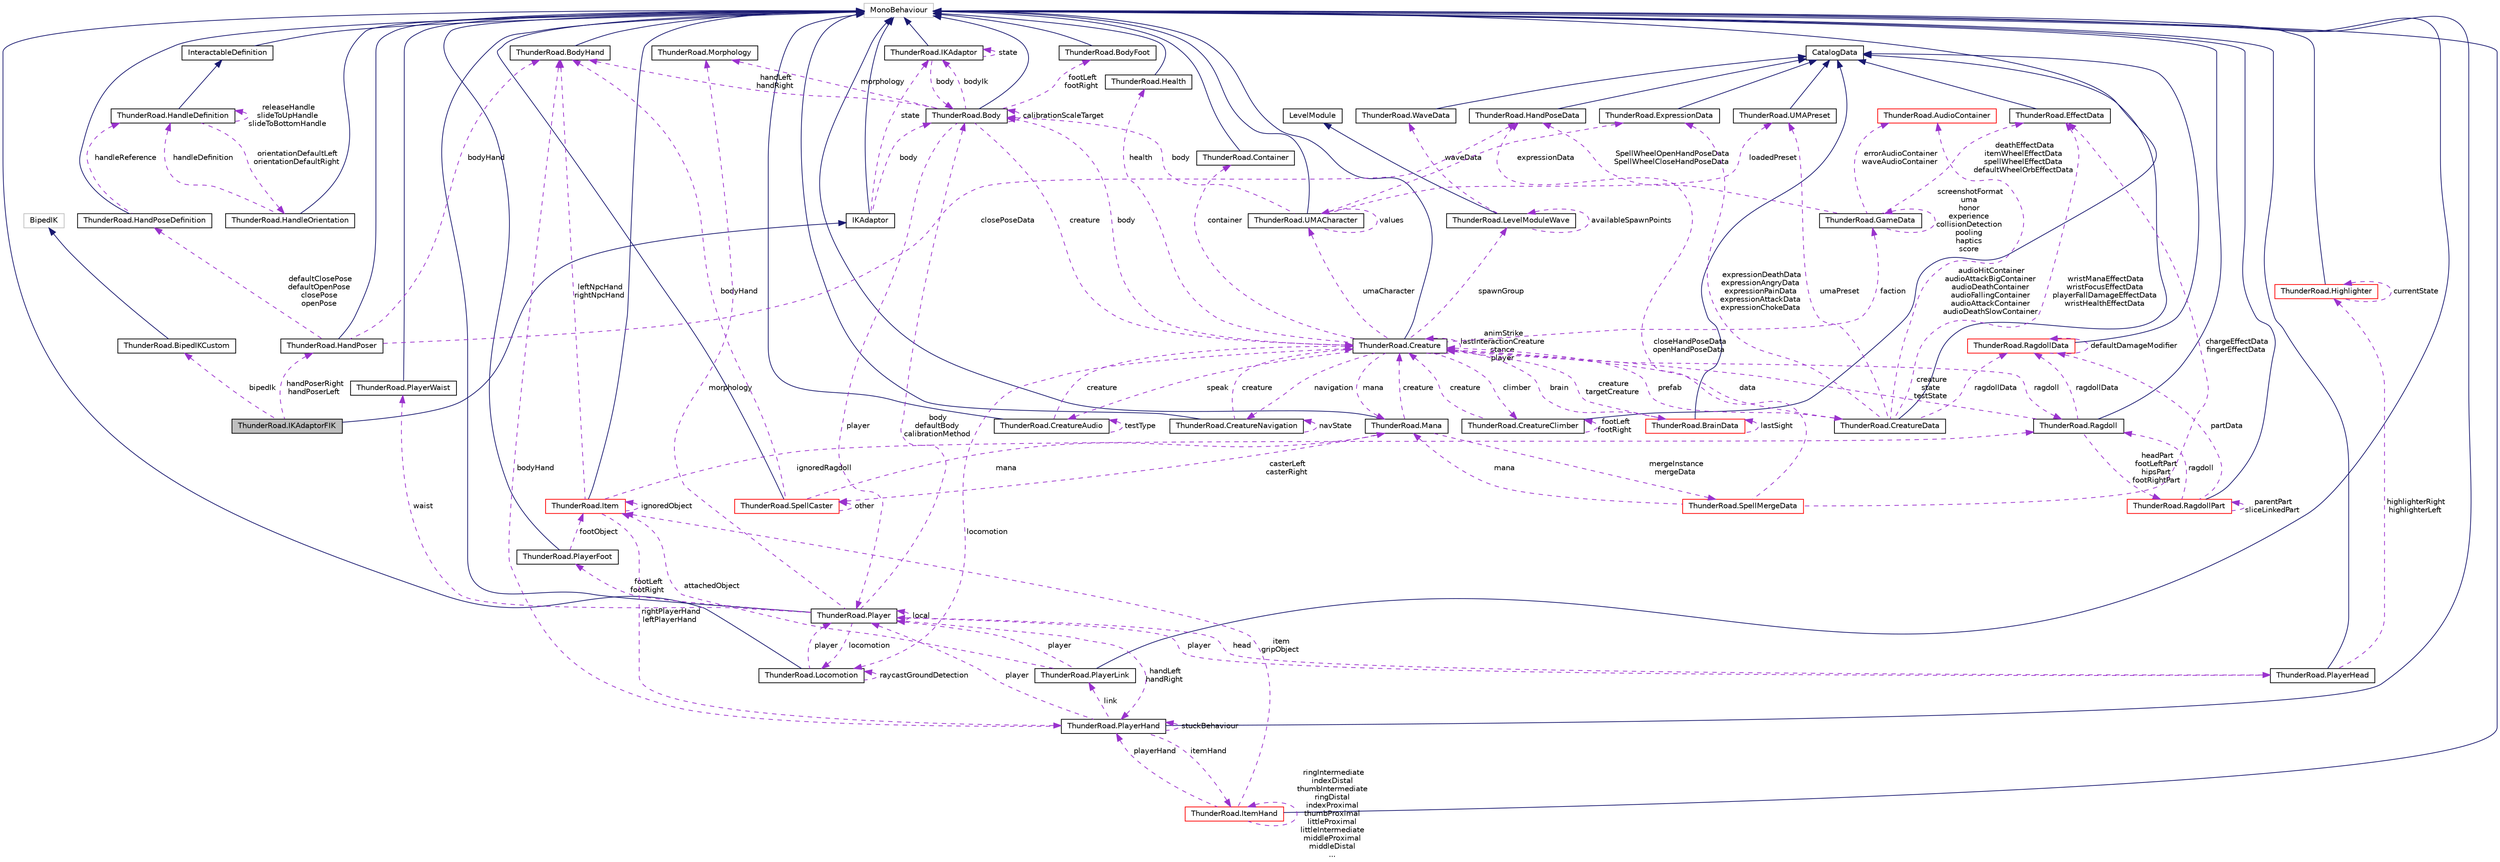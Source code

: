 digraph "ThunderRoad.IKAdaptorFIK"
{
 // LATEX_PDF_SIZE
  edge [fontname="Helvetica",fontsize="10",labelfontname="Helvetica",labelfontsize="10"];
  node [fontname="Helvetica",fontsize="10",shape=record];
  Node1 [label="ThunderRoad.IKAdaptorFIK",height=0.2,width=0.4,color="black", fillcolor="grey75", style="filled", fontcolor="black",tooltip="Class IKAdaptorFIK. Implements the ThunderRoad.IKAdaptor"];
  Node2 -> Node1 [dir="back",color="midnightblue",fontsize="10",style="solid",fontname="Helvetica"];
  Node2 [label="IKAdaptor",height=0.2,width=0.4,color="black", fillcolor="white", style="filled",URL="$class_thunder_road_1_1_i_k_adaptor.html",tooltip="Class IKAdaptor. Implements the UnityEngine.MonoBehaviour"];
  Node3 -> Node2 [dir="back",color="midnightblue",fontsize="10",style="solid",fontname="Helvetica"];
  Node3 [label="MonoBehaviour",height=0.2,width=0.4,color="grey75", fillcolor="white", style="filled",tooltip=" "];
  Node4 -> Node2 [dir="back",color="darkorchid3",fontsize="10",style="dashed",label=" state" ,fontname="Helvetica"];
  Node4 [label="ThunderRoad.IKAdaptor",height=0.2,width=0.4,color="black", fillcolor="white", style="filled",URL="$class_thunder_road_1_1_i_k_adaptor.html",tooltip="Class IKAdaptor. Implements the UnityEngine.MonoBehaviour"];
  Node3 -> Node4 [dir="back",color="midnightblue",fontsize="10",style="solid",fontname="Helvetica"];
  Node4 -> Node4 [dir="back",color="darkorchid3",fontsize="10",style="dashed",label=" state" ,fontname="Helvetica"];
  Node5 -> Node4 [dir="back",color="darkorchid3",fontsize="10",style="dashed",label=" body" ,fontname="Helvetica"];
  Node5 [label="ThunderRoad.Body",height=0.2,width=0.4,color="black", fillcolor="white", style="filled",URL="$class_thunder_road_1_1_body.html",tooltip="Class Body. Implements the UnityEngine.MonoBehaviour"];
  Node3 -> Node5 [dir="back",color="midnightblue",fontsize="10",style="solid",fontname="Helvetica"];
  Node6 -> Node5 [dir="back",color="darkorchid3",fontsize="10",style="dashed",label=" player" ,fontname="Helvetica"];
  Node6 [label="ThunderRoad.Player",height=0.2,width=0.4,color="black", fillcolor="white", style="filled",URL="$class_thunder_road_1_1_player.html",tooltip="Class Player. Implements the UnityEngine.MonoBehaviour"];
  Node3 -> Node6 [dir="back",color="midnightblue",fontsize="10",style="solid",fontname="Helvetica"];
  Node7 -> Node6 [dir="back",color="darkorchid3",fontsize="10",style="dashed",label=" footLeft\nfootRight" ,fontname="Helvetica"];
  Node7 [label="ThunderRoad.PlayerFoot",height=0.2,width=0.4,color="black", fillcolor="white", style="filled",URL="$class_thunder_road_1_1_player_foot.html",tooltip="Class PlayerFoot. Implements the UnityEngine.MonoBehaviour"];
  Node3 -> Node7 [dir="back",color="midnightblue",fontsize="10",style="solid",fontname="Helvetica"];
  Node8 -> Node7 [dir="back",color="darkorchid3",fontsize="10",style="dashed",label=" footObject" ,fontname="Helvetica"];
  Node8 [label="ThunderRoad.Item",height=0.2,width=0.4,color="red", fillcolor="white", style="filled",URL="$class_thunder_road_1_1_item.html",tooltip="Class Item. Implements the UnityEngine.MonoBehaviour"];
  Node3 -> Node8 [dir="back",color="midnightblue",fontsize="10",style="solid",fontname="Helvetica"];
  Node47 -> Node8 [dir="back",color="darkorchid3",fontsize="10",style="dashed",label=" ignoredRagdoll" ,fontname="Helvetica"];
  Node47 [label="ThunderRoad.Ragdoll",height=0.2,width=0.4,color="black", fillcolor="white", style="filled",URL="$class_thunder_road_1_1_ragdoll.html",tooltip="Class Ragdoll. Implements the UnityEngine.MonoBehaviour"];
  Node3 -> Node47 [dir="back",color="midnightblue",fontsize="10",style="solid",fontname="Helvetica"];
  Node42 -> Node47 [dir="back",color="darkorchid3",fontsize="10",style="dashed",label=" ragdollData" ,fontname="Helvetica"];
  Node42 [label="ThunderRoad.RagdollData",height=0.2,width=0.4,color="red", fillcolor="white", style="filled",URL="$class_thunder_road_1_1_ragdoll_data.html",tooltip="Class RagdollData. Implements the ThunderRoad.CatalogData"];
  Node16 -> Node42 [dir="back",color="midnightblue",fontsize="10",style="solid",fontname="Helvetica"];
  Node16 [label="CatalogData",height=0.2,width=0.4,color="black", fillcolor="white", style="filled",URL="$class_thunder_road_1_1_catalog_data.html",tooltip="Class CatalogData."];
  Node42 -> Node42 [dir="back",color="darkorchid3",fontsize="10",style="dashed",label=" defaultDamageModifier" ,fontname="Helvetica"];
  Node48 -> Node47 [dir="back",color="darkorchid3",fontsize="10",style="dashed",label=" headPart\nfootLeftPart\nhipsPart\nfootRightPart" ,fontname="Helvetica"];
  Node48 [label="ThunderRoad.RagdollPart",height=0.2,width=0.4,color="red", fillcolor="white", style="filled",URL="$class_thunder_road_1_1_ragdoll_part.html",tooltip="Class RagdollPart. Implements the UnityEngine.MonoBehaviour"];
  Node3 -> Node48 [dir="back",color="midnightblue",fontsize="10",style="solid",fontname="Helvetica"];
  Node42 -> Node48 [dir="back",color="darkorchid3",fontsize="10",style="dashed",label=" partData" ,fontname="Helvetica"];
  Node48 -> Node48 [dir="back",color="darkorchid3",fontsize="10",style="dashed",label=" parentPart\nsliceLinkedPart" ,fontname="Helvetica"];
  Node47 -> Node48 [dir="back",color="darkorchid3",fontsize="10",style="dashed",label=" ragdoll" ,fontname="Helvetica"];
  Node34 -> Node47 [dir="back",color="darkorchid3",fontsize="10",style="dashed",label=" creature\nstate\ntestState" ,fontname="Helvetica"];
  Node34 [label="ThunderRoad.Creature",height=0.2,width=0.4,color="black", fillcolor="white", style="filled",URL="$class_thunder_road_1_1_creature.html",tooltip="Class Creature. Implements the UnityEngine.MonoBehaviour"];
  Node3 -> Node34 [dir="back",color="midnightblue",fontsize="10",style="solid",fontname="Helvetica"];
  Node35 -> Node34 [dir="back",color="darkorchid3",fontsize="10",style="dashed",label=" climber" ,fontname="Helvetica"];
  Node35 [label="ThunderRoad.CreatureClimber",height=0.2,width=0.4,color="black", fillcolor="white", style="filled",URL="$class_thunder_road_1_1_creature_climber.html",tooltip="Class CreatureClimber. Implements the UnityEngine.MonoBehaviour"];
  Node3 -> Node35 [dir="back",color="midnightblue",fontsize="10",style="solid",fontname="Helvetica"];
  Node35 -> Node35 [dir="back",color="darkorchid3",fontsize="10",style="dashed",label=" footLeft\nfootRight" ,fontname="Helvetica"];
  Node34 -> Node35 [dir="back",color="darkorchid3",fontsize="10",style="dashed",label=" creature" ,fontname="Helvetica"];
  Node36 -> Node34 [dir="back",color="darkorchid3",fontsize="10",style="dashed",label=" health" ,fontname="Helvetica"];
  Node36 [label="ThunderRoad.Health",height=0.2,width=0.4,color="black", fillcolor="white", style="filled",URL="$class_thunder_road_1_1_health.html",tooltip="Class Health. Implements the UnityEngine.MonoBehaviour"];
  Node3 -> Node36 [dir="back",color="midnightblue",fontsize="10",style="solid",fontname="Helvetica"];
  Node37 -> Node34 [dir="back",color="darkorchid3",fontsize="10",style="dashed",label=" faction" ,fontname="Helvetica"];
  Node37 [label="ThunderRoad.GameData",height=0.2,width=0.4,color="black", fillcolor="white", style="filled",URL="$class_thunder_road_1_1_game_data.html",tooltip="Class GameData."];
  Node37 -> Node37 [dir="back",color="darkorchid3",fontsize="10",style="dashed",label=" screenshotFormat\numa\nhonor\nexperience\ncollisionDetection\npooling\nhaptics\nscore" ,fontname="Helvetica"];
  Node23 -> Node37 [dir="back",color="darkorchid3",fontsize="10",style="dashed",label=" deathEffectData\nitemWheelEffectData\nspellWheelEffectData\ndefaultWheelOrbEffectData" ,fontname="Helvetica"];
  Node23 [label="ThunderRoad.EffectData",height=0.2,width=0.4,color="black", fillcolor="white", style="filled",URL="$class_thunder_road_1_1_effect_data.html",tooltip="Class EffectData. Implements the ThunderRoad.CatalogData"];
  Node16 -> Node23 [dir="back",color="midnightblue",fontsize="10",style="solid",fontname="Helvetica"];
  Node24 -> Node37 [dir="back",color="darkorchid3",fontsize="10",style="dashed",label=" SpellWheelOpenHandPoseData\nSpellWheelCloseHandPoseData" ,fontname="Helvetica"];
  Node24 [label="ThunderRoad.HandPoseData",height=0.2,width=0.4,color="black", fillcolor="white", style="filled",URL="$class_thunder_road_1_1_hand_pose_data.html",tooltip="Class HandPoseData. Implements the ThunderRoad.CatalogData"];
  Node16 -> Node24 [dir="back",color="midnightblue",fontsize="10",style="solid",fontname="Helvetica"];
  Node30 -> Node37 [dir="back",color="darkorchid3",fontsize="10",style="dashed",label=" errorAudioContainer\nwaveAudioContainer" ,fontname="Helvetica"];
  Node30 [label="ThunderRoad.AudioContainer",height=0.2,width=0.4,color="red", fillcolor="white", style="filled",URL="$class_thunder_road_1_1_audio_container.html",tooltip="Class AudioContainer. Implements the UnityEngine.ScriptableObject"];
  Node38 -> Node34 [dir="back",color="darkorchid3",fontsize="10",style="dashed",label=" spawnGroup" ,fontname="Helvetica"];
  Node38 [label="ThunderRoad.LevelModuleWave",height=0.2,width=0.4,color="black", fillcolor="white", style="filled",URL="$class_thunder_road_1_1_level_module_wave.html",tooltip="Class LevelModuleWave. Implements the ThunderRoad.LevelModule"];
  Node39 -> Node38 [dir="back",color="midnightblue",fontsize="10",style="solid",fontname="Helvetica"];
  Node39 [label="LevelModule",height=0.2,width=0.4,color="black", fillcolor="white", style="filled",URL="$class_thunder_road_1_1_level_module.html",tooltip="Class LevelModule."];
  Node38 -> Node38 [dir="back",color="darkorchid3",fontsize="10",style="dashed",label=" availableSpawnPoints" ,fontname="Helvetica"];
  Node40 -> Node38 [dir="back",color="darkorchid3",fontsize="10",style="dashed",label=" waveData" ,fontname="Helvetica"];
  Node40 [label="ThunderRoad.WaveData",height=0.2,width=0.4,color="black", fillcolor="white", style="filled",URL="$class_thunder_road_1_1_wave_data.html",tooltip="Class WaveData. Implements the ThunderRoad.CatalogData"];
  Node16 -> Node40 [dir="back",color="midnightblue",fontsize="10",style="solid",fontname="Helvetica"];
  Node41 -> Node34 [dir="back",color="darkorchid3",fontsize="10",style="dashed",label=" data" ,fontname="Helvetica"];
  Node41 [label="ThunderRoad.CreatureData",height=0.2,width=0.4,color="black", fillcolor="white", style="filled",URL="$class_thunder_road_1_1_creature_data.html",tooltip="Class CreatureData. Implements the ThunderRoad.CatalogData"];
  Node16 -> Node41 [dir="back",color="midnightblue",fontsize="10",style="solid",fontname="Helvetica"];
  Node42 -> Node41 [dir="back",color="darkorchid3",fontsize="10",style="dashed",label=" ragdollData" ,fontname="Helvetica"];
  Node23 -> Node41 [dir="back",color="darkorchid3",fontsize="10",style="dashed",label=" wristManaEffectData\nwristFocusEffectData\nplayerFallDamageEffectData\nwristHealthEffectData" ,fontname="Helvetica"];
  Node44 -> Node41 [dir="back",color="darkorchid3",fontsize="10",style="dashed",label=" umaPreset" ,fontname="Helvetica"];
  Node44 [label="ThunderRoad.UMAPreset",height=0.2,width=0.4,color="black", fillcolor="white", style="filled",URL="$class_thunder_road_1_1_u_m_a_preset.html",tooltip="Class UMAPreset. Implements the ThunderRoad.CatalogData"];
  Node16 -> Node44 [dir="back",color="midnightblue",fontsize="10",style="solid",fontname="Helvetica"];
  Node30 -> Node41 [dir="back",color="darkorchid3",fontsize="10",style="dashed",label=" audioHitContainer\naudioAttackBigContainer\naudioDeathContainer\naudioFallingContainer\naudioAttackContainer\naudioDeathSlowContainer" ,fontname="Helvetica"];
  Node45 -> Node41 [dir="back",color="darkorchid3",fontsize="10",style="dashed",label=" expressionDeathData\nexpressionAngryData\nexpressionPainData\nexpressionAttackData\nexpressionChokeData" ,fontname="Helvetica"];
  Node45 [label="ThunderRoad.ExpressionData",height=0.2,width=0.4,color="black", fillcolor="white", style="filled",URL="$class_thunder_road_1_1_expression_data.html",tooltip="Class ExpressionData. Implements the ThunderRoad.CatalogData"];
  Node16 -> Node45 [dir="back",color="midnightblue",fontsize="10",style="solid",fontname="Helvetica"];
  Node34 -> Node41 [dir="back",color="darkorchid3",fontsize="10",style="dashed",label=" prefab" ,fontname="Helvetica"];
  Node46 -> Node34 [dir="back",color="darkorchid3",fontsize="10",style="dashed",label=" locomotion" ,fontname="Helvetica"];
  Node46 [label="ThunderRoad.Locomotion",height=0.2,width=0.4,color="black", fillcolor="white", style="filled",URL="$class_thunder_road_1_1_locomotion.html",tooltip="Class Locomotion. Implements the UnityEngine.MonoBehaviour"];
  Node3 -> Node46 [dir="back",color="midnightblue",fontsize="10",style="solid",fontname="Helvetica"];
  Node6 -> Node46 [dir="back",color="darkorchid3",fontsize="10",style="dashed",label=" player" ,fontname="Helvetica"];
  Node46 -> Node46 [dir="back",color="darkorchid3",fontsize="10",style="dashed",label=" raycastGroundDetection" ,fontname="Helvetica"];
  Node47 -> Node34 [dir="back",color="darkorchid3",fontsize="10",style="dashed",label=" ragdoll" ,fontname="Helvetica"];
  Node5 -> Node34 [dir="back",color="darkorchid3",fontsize="10",style="dashed",label=" body" ,fontname="Helvetica"];
  Node62 -> Node34 [dir="back",color="darkorchid3",fontsize="10",style="dashed",label=" speak" ,fontname="Helvetica"];
  Node62 [label="ThunderRoad.CreatureAudio",height=0.2,width=0.4,color="black", fillcolor="white", style="filled",URL="$class_thunder_road_1_1_creature_audio.html",tooltip="Class CreatureAudio. Implements the UnityEngine.MonoBehaviour"];
  Node3 -> Node62 [dir="back",color="midnightblue",fontsize="10",style="solid",fontname="Helvetica"];
  Node62 -> Node62 [dir="back",color="darkorchid3",fontsize="10",style="dashed",label=" testType" ,fontname="Helvetica"];
  Node34 -> Node62 [dir="back",color="darkorchid3",fontsize="10",style="dashed",label=" creature" ,fontname="Helvetica"];
  Node34 -> Node34 [dir="back",color="darkorchid3",fontsize="10",style="dashed",label=" animStrike\nlastInteractionCreature\nstance\nplayer" ,fontname="Helvetica"];
  Node32 -> Node34 [dir="back",color="darkorchid3",fontsize="10",style="dashed",label=" mana" ,fontname="Helvetica"];
  Node32 [label="ThunderRoad.Mana",height=0.2,width=0.4,color="black", fillcolor="white", style="filled",URL="$class_thunder_road_1_1_mana.html",tooltip="Class Mana. Implements the UnityEngine.MonoBehaviour"];
  Node3 -> Node32 [dir="back",color="midnightblue",fontsize="10",style="solid",fontname="Helvetica"];
  Node33 -> Node32 [dir="back",color="darkorchid3",fontsize="10",style="dashed",label=" mergeInstance\nmergeData" ,fontname="Helvetica"];
  Node33 [label="ThunderRoad.SpellMergeData",height=0.2,width=0.4,color="red", fillcolor="white", style="filled",URL="$class_thunder_road_1_1_spell_merge_data.html",tooltip="Class SpellMergeData. Implements the ThunderRoad.SpellData"];
  Node23 -> Node33 [dir="back",color="darkorchid3",fontsize="10",style="dashed",label=" chargeEffectData\nfingerEffectData" ,fontname="Helvetica"];
  Node24 -> Node33 [dir="back",color="darkorchid3",fontsize="10",style="dashed",label=" closeHandPoseData\nopenHandPoseData" ,fontname="Helvetica"];
  Node32 -> Node33 [dir="back",color="darkorchid3",fontsize="10",style="dashed",label=" mana" ,fontname="Helvetica"];
  Node25 -> Node32 [dir="back",color="darkorchid3",fontsize="10",style="dashed",label=" casterLeft\ncasterRight" ,fontname="Helvetica"];
  Node25 [label="ThunderRoad.SpellCaster",height=0.2,width=0.4,color="red", fillcolor="white", style="filled",URL="$class_thunder_road_1_1_spell_caster.html",tooltip="Class SpellCaster. Implements the UnityEngine.MonoBehaviour"];
  Node3 -> Node25 [dir="back",color="midnightblue",fontsize="10",style="solid",fontname="Helvetica"];
  Node25 -> Node25 [dir="back",color="darkorchid3",fontsize="10",style="dashed",label=" other" ,fontname="Helvetica"];
  Node32 -> Node25 [dir="back",color="darkorchid3",fontsize="10",style="dashed",label=" mana" ,fontname="Helvetica"];
  Node75 -> Node25 [dir="back",color="darkorchid3",fontsize="10",style="dashed",label=" bodyHand" ,fontname="Helvetica"];
  Node75 [label="ThunderRoad.BodyHand",height=0.2,width=0.4,color="black", fillcolor="white", style="filled",URL="$class_thunder_road_1_1_body_hand.html",tooltip="Class BodyHand. Implements the UnityEngine.MonoBehaviour"];
  Node3 -> Node75 [dir="back",color="midnightblue",fontsize="10",style="solid",fontname="Helvetica"];
  Node34 -> Node32 [dir="back",color="darkorchid3",fontsize="10",style="dashed",label=" creature" ,fontname="Helvetica"];
  Node63 -> Node34 [dir="back",color="darkorchid3",fontsize="10",style="dashed",label=" umaCharacter" ,fontname="Helvetica"];
  Node63 [label="ThunderRoad.UMACharacter",height=0.2,width=0.4,color="black", fillcolor="white", style="filled",URL="$class_thunder_road_1_1_u_m_a_character.html",tooltip="Class UMACharacter. Implements the UnityEngine.MonoBehaviour"];
  Node3 -> Node63 [dir="back",color="midnightblue",fontsize="10",style="solid",fontname="Helvetica"];
  Node44 -> Node63 [dir="back",color="darkorchid3",fontsize="10",style="dashed",label=" loadedPreset" ,fontname="Helvetica"];
  Node5 -> Node63 [dir="back",color="darkorchid3",fontsize="10",style="dashed",label=" body" ,fontname="Helvetica"];
  Node45 -> Node63 [dir="back",color="darkorchid3",fontsize="10",style="dashed",label=" expressionData" ,fontname="Helvetica"];
  Node63 -> Node63 [dir="back",color="darkorchid3",fontsize="10",style="dashed",label=" values" ,fontname="Helvetica"];
  Node64 -> Node34 [dir="back",color="darkorchid3",fontsize="10",style="dashed",label=" container" ,fontname="Helvetica"];
  Node64 [label="ThunderRoad.Container",height=0.2,width=0.4,color="black", fillcolor="white", style="filled",URL="$class_thunder_road_1_1_container.html",tooltip="Class Container. Implements the UnityEngine.MonoBehaviour"];
  Node3 -> Node64 [dir="back",color="midnightblue",fontsize="10",style="solid",fontname="Helvetica"];
  Node65 -> Node34 [dir="back",color="darkorchid3",fontsize="10",style="dashed",label=" brain" ,fontname="Helvetica"];
  Node65 [label="ThunderRoad.BrainData",height=0.2,width=0.4,color="red", fillcolor="white", style="filled",URL="$class_thunder_road_1_1_brain_data.html",tooltip="Class BrainData. Implements the ThunderRoad.CatalogData"];
  Node16 -> Node65 [dir="back",color="midnightblue",fontsize="10",style="solid",fontname="Helvetica"];
  Node34 -> Node65 [dir="back",color="darkorchid3",fontsize="10",style="dashed",label=" creature\ntargetCreature" ,fontname="Helvetica"];
  Node65 -> Node65 [dir="back",color="darkorchid3",fontsize="10",style="dashed",label=" lastSight" ,fontname="Helvetica"];
  Node73 -> Node34 [dir="back",color="darkorchid3",fontsize="10",style="dashed",label=" navigation" ,fontname="Helvetica"];
  Node73 [label="ThunderRoad.CreatureNavigation",height=0.2,width=0.4,color="black", fillcolor="white", style="filled",URL="$class_thunder_road_1_1_creature_navigation.html",tooltip="Class CreatureNavigation. Implements the UnityEngine.MonoBehaviour"];
  Node3 -> Node73 [dir="back",color="midnightblue",fontsize="10",style="solid",fontname="Helvetica"];
  Node34 -> Node73 [dir="back",color="darkorchid3",fontsize="10",style="dashed",label=" creature" ,fontname="Helvetica"];
  Node73 -> Node73 [dir="back",color="darkorchid3",fontsize="10",style="dashed",label=" navState" ,fontname="Helvetica"];
  Node8 -> Node8 [dir="back",color="darkorchid3",fontsize="10",style="dashed",label=" ignoredObject" ,fontname="Helvetica"];
  Node75 -> Node8 [dir="back",color="darkorchid3",fontsize="10",style="dashed",label=" leftNpcHand\nrightNpcHand" ,fontname="Helvetica"];
  Node85 -> Node8 [dir="back",color="darkorchid3",fontsize="10",style="dashed",label=" rightPlayerHand\nleftPlayerHand" ,fontname="Helvetica"];
  Node85 [label="ThunderRoad.PlayerHand",height=0.2,width=0.4,color="black", fillcolor="white", style="filled",URL="$class_thunder_road_1_1_player_hand.html",tooltip="Class PlayerHand. Implements the UnityEngine.MonoBehaviour"];
  Node3 -> Node85 [dir="back",color="midnightblue",fontsize="10",style="solid",fontname="Helvetica"];
  Node6 -> Node85 [dir="back",color="darkorchid3",fontsize="10",style="dashed",label=" player" ,fontname="Helvetica"];
  Node86 -> Node85 [dir="back",color="darkorchid3",fontsize="10",style="dashed",label=" link" ,fontname="Helvetica"];
  Node86 [label="ThunderRoad.PlayerLink",height=0.2,width=0.4,color="black", fillcolor="white", style="filled",URL="$class_thunder_road_1_1_player_link.html",tooltip="Class PlayerLink. Implements the UnityEngine.MonoBehaviour"];
  Node3 -> Node86 [dir="back",color="midnightblue",fontsize="10",style="solid",fontname="Helvetica"];
  Node6 -> Node86 [dir="back",color="darkorchid3",fontsize="10",style="dashed",label=" player" ,fontname="Helvetica"];
  Node8 -> Node86 [dir="back",color="darkorchid3",fontsize="10",style="dashed",label=" attachedObject" ,fontname="Helvetica"];
  Node87 -> Node85 [dir="back",color="darkorchid3",fontsize="10",style="dashed",label=" itemHand" ,fontname="Helvetica"];
  Node87 [label="ThunderRoad.ItemHand",height=0.2,width=0.4,color="red", fillcolor="white", style="filled",URL="$class_thunder_road_1_1_item_hand.html",tooltip="Class ItemHand. Implements the UnityEngine.MonoBehaviour"];
  Node3 -> Node87 [dir="back",color="midnightblue",fontsize="10",style="solid",fontname="Helvetica"];
  Node87 -> Node87 [dir="back",color="darkorchid3",fontsize="10",style="dashed",label=" ringIntermediate\nindexDistal\nthumbIntermediate\nringDistal\nindexProximal\nthumbProximal\nlittleProximal\nlittleIntermediate\nmiddleProximal\nmiddleDistal\n..." ,fontname="Helvetica"];
  Node8 -> Node87 [dir="back",color="darkorchid3",fontsize="10",style="dashed",label=" item\ngripObject" ,fontname="Helvetica"];
  Node85 -> Node87 [dir="back",color="darkorchid3",fontsize="10",style="dashed",label=" playerHand" ,fontname="Helvetica"];
  Node75 -> Node85 [dir="back",color="darkorchid3",fontsize="10",style="dashed",label=" bodyHand" ,fontname="Helvetica"];
  Node85 -> Node85 [dir="back",color="darkorchid3",fontsize="10",style="dashed",label=" stuckBehaviour" ,fontname="Helvetica"];
  Node6 -> Node6 [dir="back",color="darkorchid3",fontsize="10",style="dashed",label=" local" ,fontname="Helvetica"];
  Node91 -> Node6 [dir="back",color="darkorchid3",fontsize="10",style="dashed",label=" morphology" ,fontname="Helvetica"];
  Node91 [label="ThunderRoad.Morphology",height=0.2,width=0.4,color="black", fillcolor="white", style="filled",URL="$class_thunder_road_1_1_morphology.html",tooltip="Class Morphology."];
  Node46 -> Node6 [dir="back",color="darkorchid3",fontsize="10",style="dashed",label=" locomotion" ,fontname="Helvetica"];
  Node92 -> Node6 [dir="back",color="darkorchid3",fontsize="10",style="dashed",label=" head" ,fontname="Helvetica"];
  Node92 [label="ThunderRoad.PlayerHead",height=0.2,width=0.4,color="black", fillcolor="white", style="filled",URL="$class_thunder_road_1_1_player_head.html",tooltip="Class PlayerHead. Implements the UnityEngine.MonoBehaviour"];
  Node3 -> Node92 [dir="back",color="midnightblue",fontsize="10",style="solid",fontname="Helvetica"];
  Node6 -> Node92 [dir="back",color="darkorchid3",fontsize="10",style="dashed",label=" player" ,fontname="Helvetica"];
  Node12 -> Node92 [dir="back",color="darkorchid3",fontsize="10",style="dashed",label=" highlighterRight\nhighlighterLeft" ,fontname="Helvetica"];
  Node12 [label="ThunderRoad.Highlighter",height=0.2,width=0.4,color="red", fillcolor="white", style="filled",URL="$class_thunder_road_1_1_highlighter.html",tooltip="Class Highlighter. Implements the UnityEngine.MonoBehaviour"];
  Node3 -> Node12 [dir="back",color="midnightblue",fontsize="10",style="solid",fontname="Helvetica"];
  Node12 -> Node12 [dir="back",color="darkorchid3",fontsize="10",style="dashed",label=" currentState" ,fontname="Helvetica"];
  Node5 -> Node6 [dir="back",color="darkorchid3",fontsize="10",style="dashed",label=" body\ndefaultBody\ncalibrationMethod" ,fontname="Helvetica"];
  Node93 -> Node6 [dir="back",color="darkorchid3",fontsize="10",style="dashed",label=" waist" ,fontname="Helvetica"];
  Node93 [label="ThunderRoad.PlayerWaist",height=0.2,width=0.4,color="black", fillcolor="white", style="filled",URL="$class_thunder_road_1_1_player_waist.html",tooltip="Class PlayerWaist. Implements the UnityEngine.MonoBehaviour"];
  Node3 -> Node93 [dir="back",color="midnightblue",fontsize="10",style="solid",fontname="Helvetica"];
  Node85 -> Node6 [dir="back",color="darkorchid3",fontsize="10",style="dashed",label=" handLeft\nhandRight" ,fontname="Helvetica"];
  Node91 -> Node5 [dir="back",color="darkorchid3",fontsize="10",style="dashed",label=" morphology" ,fontname="Helvetica"];
  Node4 -> Node5 [dir="back",color="darkorchid3",fontsize="10",style="dashed",label=" bodyIk" ,fontname="Helvetica"];
  Node5 -> Node5 [dir="back",color="darkorchid3",fontsize="10",style="dashed",label=" calibrationScaleTarget" ,fontname="Helvetica"];
  Node34 -> Node5 [dir="back",color="darkorchid3",fontsize="10",style="dashed",label=" creature" ,fontname="Helvetica"];
  Node75 -> Node5 [dir="back",color="darkorchid3",fontsize="10",style="dashed",label=" handLeft\nhandRight" ,fontname="Helvetica"];
  Node94 -> Node5 [dir="back",color="darkorchid3",fontsize="10",style="dashed",label=" footLeft\nfootRight" ,fontname="Helvetica"];
  Node94 [label="ThunderRoad.BodyFoot",height=0.2,width=0.4,color="black", fillcolor="white", style="filled",URL="$class_thunder_road_1_1_body_foot.html",tooltip="Class BodyFoot. Implements the UnityEngine.MonoBehaviour"];
  Node3 -> Node94 [dir="back",color="midnightblue",fontsize="10",style="solid",fontname="Helvetica"];
  Node5 -> Node2 [dir="back",color="darkorchid3",fontsize="10",style="dashed",label=" body" ,fontname="Helvetica"];
  Node95 -> Node1 [dir="back",color="darkorchid3",fontsize="10",style="dashed",label=" bipedIk" ,fontname="Helvetica"];
  Node95 [label="ThunderRoad.BipedIKCustom",height=0.2,width=0.4,color="black", fillcolor="white", style="filled",URL="$class_thunder_road_1_1_biped_i_k_custom.html",tooltip="Class BipedIKCustom. Implements the BipedIK"];
  Node96 -> Node95 [dir="back",color="midnightblue",fontsize="10",style="solid",fontname="Helvetica"];
  Node96 [label="BipedIK",height=0.2,width=0.4,color="grey75", fillcolor="white", style="filled",tooltip=" "];
  Node97 -> Node1 [dir="back",color="darkorchid3",fontsize="10",style="dashed",label=" handPoserRight\nhandPoserLeft" ,fontname="Helvetica"];
  Node97 [label="ThunderRoad.HandPoser",height=0.2,width=0.4,color="black", fillcolor="white", style="filled",URL="$class_thunder_road_1_1_hand_poser.html",tooltip="Class HandPoser. Implements the UnityEngine.MonoBehaviour"];
  Node3 -> Node97 [dir="back",color="midnightblue",fontsize="10",style="solid",fontname="Helvetica"];
  Node98 -> Node97 [dir="back",color="darkorchid3",fontsize="10",style="dashed",label=" defaultClosePose\ndefaultOpenPose\nclosePose\nopenPose" ,fontname="Helvetica"];
  Node98 [label="ThunderRoad.HandPoseDefinition",height=0.2,width=0.4,color="black", fillcolor="white", style="filled",URL="$class_thunder_road_1_1_hand_pose_definition.html",tooltip="Class HandPoseDefinition. Implements the UnityEngine.MonoBehaviour"];
  Node3 -> Node98 [dir="back",color="midnightblue",fontsize="10",style="solid",fontname="Helvetica"];
  Node18 -> Node98 [dir="back",color="darkorchid3",fontsize="10",style="dashed",label=" handleReference" ,fontname="Helvetica"];
  Node18 [label="ThunderRoad.HandleDefinition",height=0.2,width=0.4,color="black", fillcolor="white", style="filled",URL="$class_thunder_road_1_1_handle_definition.html",tooltip="Class HandleDefinition. Implements the ThunderRoad.InteractableDefinition"];
  Node19 -> Node18 [dir="back",color="midnightblue",fontsize="10",style="solid",fontname="Helvetica"];
  Node19 [label="InteractableDefinition",height=0.2,width=0.4,color="black", fillcolor="white", style="filled",URL="$class_thunder_road_1_1_interactable_definition.html",tooltip="Class InteractableDefinition. Implements the UnityEngine.MonoBehaviour"];
  Node3 -> Node19 [dir="back",color="midnightblue",fontsize="10",style="solid",fontname="Helvetica"];
  Node20 -> Node18 [dir="back",color="darkorchid3",fontsize="10",style="dashed",label=" orientationDefaultLeft\norientationDefaultRight" ,fontname="Helvetica"];
  Node20 [label="ThunderRoad.HandleOrientation",height=0.2,width=0.4,color="black", fillcolor="white", style="filled",URL="$class_thunder_road_1_1_handle_orientation.html",tooltip="Class HandleOrientation. Implements the UnityEngine.MonoBehaviour"];
  Node3 -> Node20 [dir="back",color="midnightblue",fontsize="10",style="solid",fontname="Helvetica"];
  Node18 -> Node20 [dir="back",color="darkorchid3",fontsize="10",style="dashed",label=" handleDefinition" ,fontname="Helvetica"];
  Node18 -> Node18 [dir="back",color="darkorchid3",fontsize="10",style="dashed",label=" releaseHandle\nslideToUpHandle\nslideToBottomHandle" ,fontname="Helvetica"];
  Node24 -> Node97 [dir="back",color="darkorchid3",fontsize="10",style="dashed",label=" closePoseData" ,fontname="Helvetica"];
  Node75 -> Node97 [dir="back",color="darkorchid3",fontsize="10",style="dashed",label=" bodyHand" ,fontname="Helvetica"];
}
